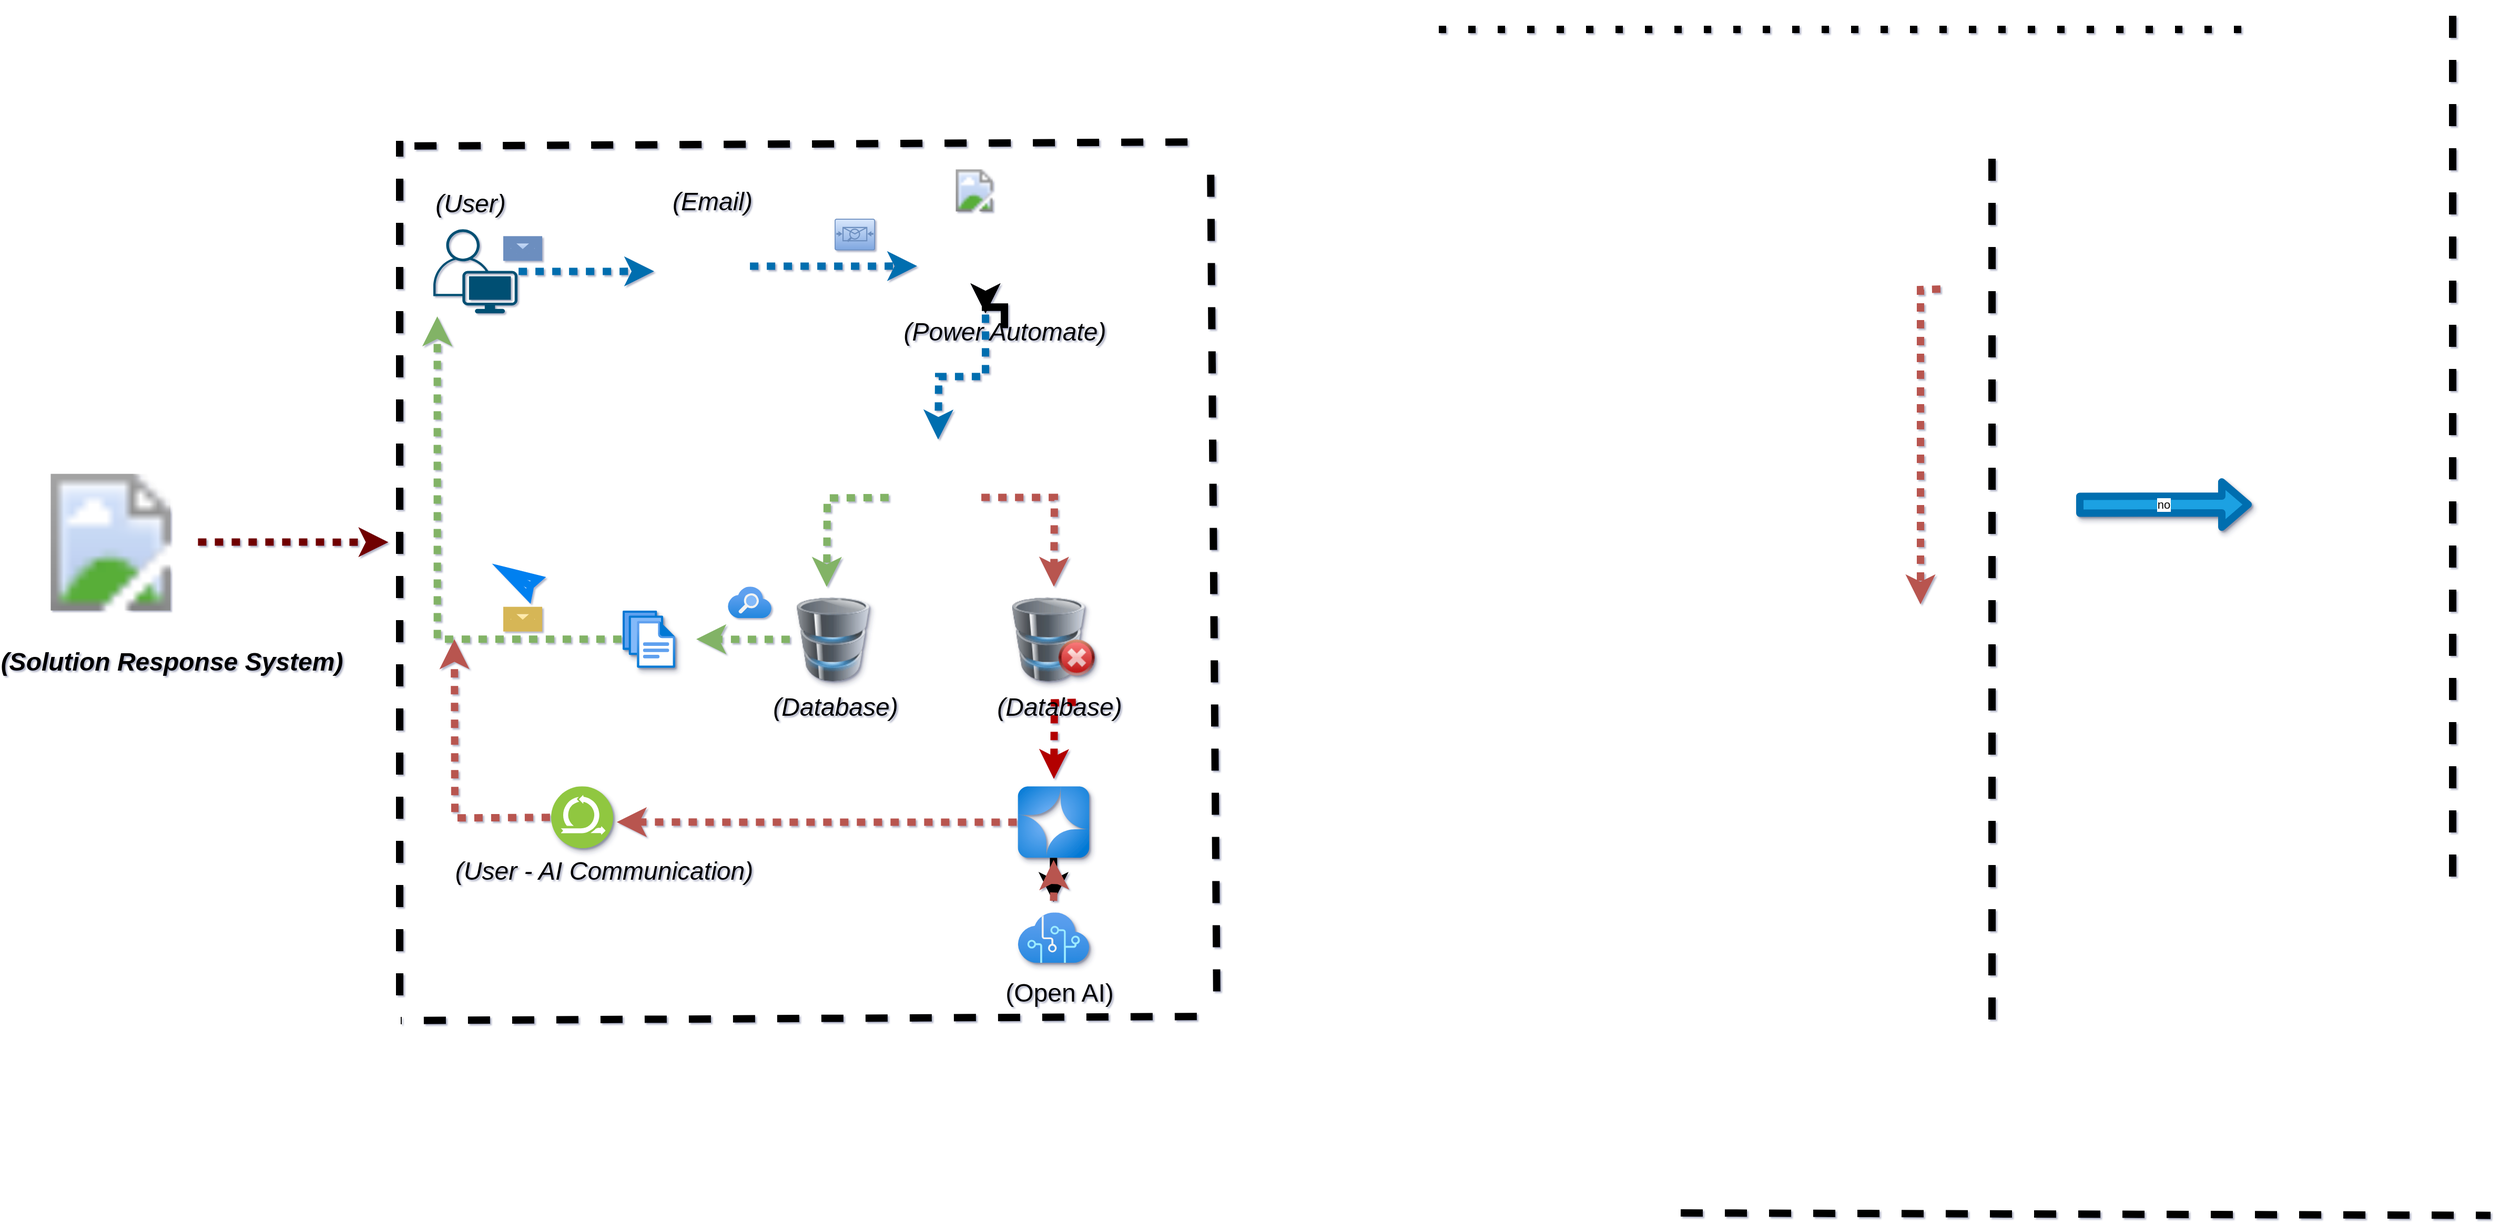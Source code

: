 <mxfile version="27.1.6">
  <diagram name="Page-1" id="L2PVltFi-RPV7Z0sjvkx">
    <mxGraphModel dx="8036" dy="2372" grid="0" gridSize="10" guides="1" tooltips="1" connect="1" arrows="0" fold="1" page="0" pageScale="1" pageWidth="827" pageHeight="1169" background="none" math="0" shadow="1">
      <root>
        <mxCell id="0" />
        <mxCell id="1" parent="0" />
        <mxCell id="AZV9hn9qBUokX4URhQvR-91" style="edgeStyle=orthogonalEdgeStyle;rounded=0;orthogonalLoop=1;jettySize=auto;html=1;fillColor=#a20025;strokeColor=#6F0000;flowAnimation=1;strokeWidth=7;" parent="1" source="AZV9hn9qBUokX4URhQvR-2" edge="1">
          <mxGeometry relative="1" as="geometry">
            <mxPoint x="-4461.714" y="-15.17" as="targetPoint" />
          </mxGeometry>
        </mxCell>
        <mxCell id="AZV9hn9qBUokX4URhQvR-2" value="" style="image;aspect=fixed;html=1;points=[];align=center;fontSize=12;image=img/lib/azure2/power_platform/PowerAutomate.svg;strokeWidth=7;" parent="1" vertex="1">
          <mxGeometry x="-4808" y="-80.17" width="164.19" height="130" as="geometry" />
        </mxCell>
        <mxCell id="AZV9hn9qBUokX4URhQvR-40" style="edgeStyle=orthogonalEdgeStyle;rounded=0;orthogonalLoop=1;jettySize=auto;html=1;fillColor=#1ba1e2;strokeColor=#006EAF;flowAnimation=1;strokeWidth=7;" parent="1" source="AZV9hn9qBUokX4URhQvR-15" edge="1">
          <mxGeometry relative="1" as="geometry">
            <mxPoint x="-4209" y="-272.82" as="targetPoint" />
          </mxGeometry>
        </mxCell>
        <mxCell id="AZV9hn9qBUokX4URhQvR-68" style="edgeStyle=orthogonalEdgeStyle;rounded=0;orthogonalLoop=1;jettySize=auto;html=1;fillColor=#f8cecc;gradientColor=#ea6b66;strokeColor=#b85450;flowAnimation=1;strokeWidth=7;" parent="1" edge="1">
          <mxGeometry relative="1" as="geometry">
            <mxPoint x="-3005" y="44.0" as="targetPoint" />
            <mxPoint x="-2985" y="-256.0" as="sourcePoint" />
          </mxGeometry>
        </mxCell>
        <mxCell id="AZV9hn9qBUokX4URhQvR-15" value="" style="points=[[0.35,0,0],[0.98,0.51,0],[1,0.71,0],[0.67,1,0],[0,0.795,0],[0,0.65,0]];verticalLabelPosition=bottom;sketch=0;html=1;verticalAlign=top;aspect=fixed;align=center;pointerEvents=1;shape=mxgraph.cisco19.user;fillColor=#005073;strokeColor=none;strokeWidth=7;" parent="1" vertex="1">
          <mxGeometry x="-4419" y="-312.82" width="80" height="80" as="geometry" />
        </mxCell>
        <mxCell id="AZV9hn9qBUokX4URhQvR-35" style="edgeStyle=orthogonalEdgeStyle;rounded=0;orthogonalLoop=1;jettySize=auto;html=1;fillColor=#1ba1e2;strokeColor=#006EAF;flowAnimation=1;strokeWidth=7;" parent="1" source="AZV9hn9qBUokX4URhQvR-18" edge="1">
          <mxGeometry relative="1" as="geometry">
            <mxPoint x="-3959" y="-277.82" as="targetPoint" />
          </mxGeometry>
        </mxCell>
        <mxCell id="AZV9hn9qBUokX4URhQvR-18" value="" style="shape=image;html=1;verticalAlign=top;verticalLabelPosition=bottom;labelBackgroundColor=#ffffff;imageAspect=0;aspect=fixed;image=https://cdn2.iconfinder.com/data/icons/capsocial-square-flat-3/500/Outlook-128.png;strokeWidth=7;" parent="1" vertex="1">
          <mxGeometry x="-4189" y="-312.82" width="70" height="70" as="geometry" />
        </mxCell>
        <mxCell id="AZV9hn9qBUokX4URhQvR-47" style="edgeStyle=orthogonalEdgeStyle;rounded=0;orthogonalLoop=1;jettySize=auto;html=1;fillColor=#1ba1e2;strokeColor=#006EAF;flowAnimation=1;strokeWidth=7;" parent="1" source="AZV9hn9qBUokX4URhQvR-34" edge="1">
          <mxGeometry relative="1" as="geometry">
            <mxPoint x="-3939" y="-112.82" as="targetPoint" />
          </mxGeometry>
        </mxCell>
        <mxCell id="AZV9hn9qBUokX4URhQvR-34" value="" style="shape=image;verticalLabelPosition=bottom;labelBackgroundColor=default;verticalAlign=top;aspect=fixed;imageAspect=0;image=https://cdn4.iconfinder.com/data/icons/emergency-service-6/496/Emergency-call-smartphone-operator-responder-512.png;strokeWidth=7;" parent="1" vertex="1">
          <mxGeometry x="-3939" y="-322.82" width="90" height="90" as="geometry" />
        </mxCell>
        <mxCell id="AZV9hn9qBUokX4URhQvR-36" value="" style="image;aspect=fixed;html=1;points=[];align=center;fontSize=12;image=img/lib/azure2/power_platform/PowerAutomate.svg;strokeWidth=7;" parent="1" vertex="1">
          <mxGeometry x="-3930" y="-369.82" width="50.52" height="40" as="geometry" />
        </mxCell>
        <mxCell id="AZV9hn9qBUokX4URhQvR-44" style="edgeStyle=orthogonalEdgeStyle;rounded=0;orthogonalLoop=1;jettySize=auto;html=1;fillColor=#f8cecc;strokeColor=#b85450;gradientColor=#ea6b66;flowAnimation=1;strokeWidth=7;" parent="1" source="AZV9hn9qBUokX4URhQvR-37" edge="1">
          <mxGeometry relative="1" as="geometry">
            <mxPoint x="-3829" y="27.18" as="targetPoint" />
          </mxGeometry>
        </mxCell>
        <mxCell id="AZV9hn9qBUokX4URhQvR-45" style="edgeStyle=orthogonalEdgeStyle;rounded=0;orthogonalLoop=1;jettySize=auto;html=1;fillColor=#d5e8d4;strokeColor=#82b366;gradientColor=#97d077;flowAnimation=1;strokeWidth=7;" parent="1" edge="1">
          <mxGeometry relative="1" as="geometry">
            <mxPoint x="-4045" y="27.32" as="targetPoint" />
            <mxPoint x="-3985" y="-57.66" as="sourcePoint" />
          </mxGeometry>
        </mxCell>
        <mxCell id="AZV9hn9qBUokX4URhQvR-37" value="" style="shape=image;html=1;verticalAlign=top;verticalLabelPosition=bottom;labelBackgroundColor=#ffffff;imageAspect=0;aspect=fixed;image=https://cdn1.iconfinder.com/data/icons/unicons-line-vol-3/24/file-search-alt-128.png;shadow=1;strokeWidth=7;" parent="1" vertex="1">
          <mxGeometry x="-3989" y="-102.82" width="90" height="90" as="geometry" />
        </mxCell>
        <mxCell id="AZV9hn9qBUokX4URhQvR-56" style="edgeStyle=orthogonalEdgeStyle;rounded=0;orthogonalLoop=1;jettySize=auto;html=1;fillColor=#e51400;strokeColor=#B20000;flowAnimation=1;strokeWidth=7;" parent="1" edge="1">
          <mxGeometry relative="1" as="geometry">
            <mxPoint x="-3829" y="210.18" as="targetPoint" />
            <mxPoint x="-3807" y="137.18" as="sourcePoint" />
          </mxGeometry>
        </mxCell>
        <mxCell id="AZV9hn9qBUokX4URhQvR-39" value="" style="image;html=1;image=img/lib/clip_art/computers/Database_Remove_128x128.png;shadow=1;strokeWidth=7;" parent="1" vertex="1">
          <mxGeometry x="-3869.26" y="37.18" width="80" height="80" as="geometry" />
        </mxCell>
        <mxCell id="AZV9hn9qBUokX4URhQvR-51" style="edgeStyle=orthogonalEdgeStyle;rounded=0;orthogonalLoop=1;jettySize=auto;html=1;fillColor=#d5e8d4;strokeColor=#82b366;gradientColor=#97d077;flowAnimation=1;strokeWidth=7;" parent="1" source="AZV9hn9qBUokX4URhQvR-41" edge="1">
          <mxGeometry relative="1" as="geometry">
            <mxPoint x="-4169" y="77.18" as="targetPoint" />
          </mxGeometry>
        </mxCell>
        <mxCell id="AZV9hn9qBUokX4URhQvR-41" value="" style="image;html=1;image=img/lib/clip_art/computers/Database_128x128.png;shadow=1;strokeWidth=7;" parent="1" vertex="1">
          <mxGeometry x="-4079" y="37.18" width="80" height="80" as="geometry" />
        </mxCell>
        <mxCell id="AZV9hn9qBUokX4URhQvR-42" value="" style="shape=image;html=1;verticalAlign=top;verticalLabelPosition=bottom;labelBackgroundColor=#ffffff;imageAspect=0;aspect=fixed;image=https://cdn3.iconfinder.com/data/icons/miscellaneous-80/60/check-128.png;shadow=1;strokeWidth=7;" parent="1" vertex="1">
          <mxGeometry x="-4019" y="77.18" width="30" height="30" as="geometry" />
        </mxCell>
        <mxCell id="AZV9hn9qBUokX4URhQvR-48" value="" style="sketch=0;points=[[0.015,0.015,0],[0.985,0.015,0],[0.985,0.985,0],[0.015,0.985,0],[0.25,0,0],[0.5,0,0],[0.75,0,0],[1,0.25,0],[1,0.5,0],[1,0.75,0],[0.75,1,0],[0.5,1,0],[0.25,1,0],[0,0.75,0],[0,0.5,0],[0,0.25,0]];verticalLabelPosition=bottom;html=1;verticalAlign=top;aspect=fixed;align=center;pointerEvents=1;shape=mxgraph.cisco19.rect;prIcon=email_security;fillColor=#dae8fc;strokeColor=#6c8ebf;gradientColor=#7ea6e0;strokeWidth=7;" parent="1" vertex="1">
          <mxGeometry x="-4037.4" y="-322.82" width="38.4" height="30" as="geometry" />
        </mxCell>
        <mxCell id="AZV9hn9qBUokX4URhQvR-49" value="" style="html=1;verticalLabelPosition=bottom;align=center;labelBackgroundColor=#ffffff;verticalAlign=top;strokeWidth=7;strokeColor=#6c8ebf;shadow=0;dashed=0;shape=mxgraph.ios7.icons.mail;gradientColor=#7ea6e0;fillStyle=solid;fillColor=#dae8fc;" parent="1" vertex="1">
          <mxGeometry x="-4349" y="-302.82" width="30" height="16.5" as="geometry" />
        </mxCell>
        <mxCell id="AZV9hn9qBUokX4URhQvR-50" value="" style="image;aspect=fixed;html=1;points=[];align=center;fontSize=12;image=img/lib/azure2/general/Files.svg;shadow=1;strokeWidth=7;" parent="1" vertex="1">
          <mxGeometry x="-4239" y="49.83" width="50" height="54.69" as="geometry" />
        </mxCell>
        <mxCell id="AZV9hn9qBUokX4URhQvR-53" value="" style="html=1;verticalLabelPosition=bottom;align=center;labelBackgroundColor=#ffffff;verticalAlign=top;strokeWidth=7;strokeColor=#0080F0;shadow=0;dashed=0;shape=mxgraph.ios7.icons.pointer;rotation=-105;" parent="1" vertex="1">
          <mxGeometry x="-4349" y="7.18" width="30" height="30" as="geometry" />
        </mxCell>
        <mxCell id="AZV9hn9qBUokX4URhQvR-61" value="" style="edgeStyle=orthogonalEdgeStyle;rounded=0;orthogonalLoop=1;jettySize=auto;html=1;strokeWidth=7;" parent="1" source="AZV9hn9qBUokX4URhQvR-55" edge="1">
          <mxGeometry relative="1" as="geometry">
            <mxPoint x="-3829.26" y="327.18" as="targetPoint" />
          </mxGeometry>
        </mxCell>
        <mxCell id="AZV9hn9qBUokX4URhQvR-64" style="edgeStyle=orthogonalEdgeStyle;rounded=0;orthogonalLoop=1;jettySize=auto;html=1;fillColor=#f8cecc;gradientColor=#ea6b66;strokeColor=#b85450;flowAnimation=1;strokeWidth=7;" parent="1" edge="1">
          <mxGeometry relative="1" as="geometry">
            <mxPoint x="-4399" y="77.18" as="targetPoint" />
            <mxPoint x="-4307.0" y="246.651" as="sourcePoint" />
          </mxGeometry>
        </mxCell>
        <mxCell id="AZV9hn9qBUokX4URhQvR-97" style="edgeStyle=orthogonalEdgeStyle;rounded=0;orthogonalLoop=1;jettySize=auto;html=1;fillColor=#f8cecc;gradientColor=#ea6b66;strokeColor=#b85450;flowAnimation=1;strokeWidth=7;" parent="1" source="AZV9hn9qBUokX4URhQvR-55" edge="1">
          <mxGeometry relative="1" as="geometry">
            <mxPoint x="-4244.571" y="251.18" as="targetPoint" />
          </mxGeometry>
        </mxCell>
        <mxCell id="AZV9hn9qBUokX4URhQvR-55" value="" style="image;aspect=fixed;html=1;points=[];align=center;fontSize=12;image=img/lib/azure2/ai_machine_learning/Azure_OpenAI.svg;shadow=1;strokeWidth=7;" parent="1" vertex="1">
          <mxGeometry x="-3863.26" y="217.18" width="68" height="68" as="geometry" />
        </mxCell>
        <mxCell id="AZV9hn9qBUokX4URhQvR-60" style="edgeStyle=orthogonalEdgeStyle;rounded=0;orthogonalLoop=1;jettySize=auto;html=1;fillColor=#f8cecc;gradientColor=#ea6b66;strokeColor=#b85450;flowAnimation=1;strokeWidth=7;" parent="1" edge="1">
          <mxGeometry relative="1" as="geometry">
            <mxPoint x="-3829.26" y="287.18" as="targetPoint" />
            <mxPoint x="-3829.3" y="327.18" as="sourcePoint" />
          </mxGeometry>
        </mxCell>
        <mxCell id="AZV9hn9qBUokX4URhQvR-59" value="" style="html=1;verticalLabelPosition=bottom;align=center;labelBackgroundColor=#ffffff;verticalAlign=top;strokeWidth=7;strokeColor=#d6b656;shadow=0;dashed=0;shape=mxgraph.ios7.icons.mail;fillColor=#fff2cc;gradientColor=#ffd966;" parent="1" vertex="1">
          <mxGeometry x="-4349" y="49.83" width="30" height="16.5" as="geometry" />
        </mxCell>
        <mxCell id="AZV9hn9qBUokX4URhQvR-62" value="" style="image;aspect=fixed;html=1;points=[];align=center;fontSize=12;image=img/lib/azure2/ai_machine_learning/Cognitive_Services.svg;imageBackground=none;shadow=1;strokeWidth=7;" parent="1" vertex="1">
          <mxGeometry x="-3863.26" y="337.18" width="68" height="48" as="geometry" />
        </mxCell>
        <mxCell id="AZV9hn9qBUokX4URhQvR-66" style="edgeStyle=orthogonalEdgeStyle;rounded=0;orthogonalLoop=1;jettySize=auto;html=1;entryX=0.047;entryY=1.035;entryDx=0;entryDy=0;entryPerimeter=0;fillColor=#d5e8d4;gradientColor=#97d077;strokeColor=#82b366;flowAnimation=1;strokeWidth=7;" parent="1" source="AZV9hn9qBUokX4URhQvR-50" target="AZV9hn9qBUokX4URhQvR-15" edge="1">
          <mxGeometry relative="1" as="geometry" />
        </mxCell>
        <mxCell id="AZV9hn9qBUokX4URhQvR-67" value="" style="image;aspect=fixed;html=1;points=[];align=center;fontSize=12;image=img/lib/azure2/app_services/Search_Services.svg;strokeWidth=7;" parent="1" vertex="1">
          <mxGeometry x="-4139" y="27.18" width="41.53" height="30" as="geometry" />
        </mxCell>
        <mxCell id="AZV9hn9qBUokX4URhQvR-70" value="" style="endArrow=none;dashed=1;html=1;rounded=0;strokeWidth=7;" parent="1" edge="1">
          <mxGeometry width="50" height="50" relative="1" as="geometry">
            <mxPoint x="-2499" y="303.0" as="sourcePoint" />
            <mxPoint x="-2499" y="-527" as="targetPoint" />
          </mxGeometry>
        </mxCell>
        <mxCell id="AZV9hn9qBUokX4URhQvR-71" value="" style="endArrow=none;dashed=1;html=1;rounded=0;strokeWidth=7;" parent="1" edge="1">
          <mxGeometry width="50" height="50" relative="1" as="geometry">
            <mxPoint x="-3233" y="623" as="sourcePoint" />
            <mxPoint x="-2463" y="625.353" as="targetPoint" />
          </mxGeometry>
        </mxCell>
        <mxCell id="AZV9hn9qBUokX4URhQvR-72" value="" style="endArrow=none;dashed=1;html=1;rounded=0;strokeWidth=7;" parent="1" edge="1">
          <mxGeometry width="50" height="50" relative="1" as="geometry">
            <mxPoint x="-2937" y="439.0" as="sourcePoint" />
            <mxPoint x="-2937" y="-391" as="targetPoint" />
          </mxGeometry>
        </mxCell>
        <mxCell id="AZV9hn9qBUokX4URhQvR-73" value="" style="endArrow=none;dashed=1;html=1;dashPattern=1 3;strokeWidth=7;rounded=0;" parent="1" edge="1">
          <mxGeometry width="50" height="50" relative="1" as="geometry">
            <mxPoint x="-3463" y="-503" as="sourcePoint" />
            <mxPoint x="-2693" y="-503" as="targetPoint" />
          </mxGeometry>
        </mxCell>
        <mxCell id="AZV9hn9qBUokX4URhQvR-76" value="&lt;i style=&quot;font-weight: normal;&quot;&gt;(User)&lt;/i&gt;" style="text;strokeColor=none;fillColor=none;html=1;fontSize=24;fontStyle=1;verticalAlign=middle;align=center;strokeWidth=7;" parent="1" vertex="1">
          <mxGeometry x="-4425" y="-345.82" width="81" height="18.5" as="geometry" />
        </mxCell>
        <mxCell id="AZV9hn9qBUokX4URhQvR-78" value="&lt;i style=&quot;font-weight: normal;&quot;&gt;(Email)&lt;/i&gt;" style="text;strokeColor=none;fillColor=none;html=1;fontSize=24;fontStyle=1;verticalAlign=middle;align=center;strokeWidth=7;" parent="1" vertex="1">
          <mxGeometry x="-4189" y="-345.82" width="69" height="13" as="geometry" />
        </mxCell>
        <mxCell id="AZV9hn9qBUokX4URhQvR-79" value="&lt;i&gt;&lt;font face=&quot;Helvetica&quot;&gt;(Solution Response System)&lt;/font&gt;&lt;/i&gt;" style="text;strokeColor=none;fillColor=none;html=1;fontSize=24;fontStyle=1;verticalAlign=middle;align=center;strokeWidth=7;" parent="1" vertex="1">
          <mxGeometry x="-4704" y="88.18" width="71" height="21" as="geometry" />
        </mxCell>
        <mxCell id="AZV9hn9qBUokX4URhQvR-104" value="" style="edgeStyle=orthogonalEdgeStyle;rounded=0;orthogonalLoop=1;jettySize=auto;html=1;strokeWidth=7;" parent="1" source="AZV9hn9qBUokX4URhQvR-80" target="AZV9hn9qBUokX4URhQvR-34" edge="1">
          <mxGeometry relative="1" as="geometry" />
        </mxCell>
        <mxCell id="AZV9hn9qBUokX4URhQvR-107" value="" style="edgeStyle=orthogonalEdgeStyle;rounded=0;orthogonalLoop=1;jettySize=auto;html=1;strokeWidth=7;" parent="1" source="AZV9hn9qBUokX4URhQvR-80" target="AZV9hn9qBUokX4URhQvR-34" edge="1">
          <mxGeometry relative="1" as="geometry" />
        </mxCell>
        <mxCell id="AZV9hn9qBUokX4URhQvR-80" value="&lt;i style=&quot;font-weight: normal;&quot;&gt;(Power Automate)&lt;/i&gt;" style="text;strokeColor=none;fillColor=none;html=1;fontSize=24;fontStyle=1;verticalAlign=middle;align=center;rotation=0;strokeWidth=7;" parent="1" vertex="1">
          <mxGeometry x="-3896" y="-218.82" width="40" height="7" as="geometry" />
        </mxCell>
        <mxCell id="AZV9hn9qBUokX4URhQvR-83" value="&lt;i style=&quot;font-weight: normal;&quot;&gt;(Database)&lt;/i&gt;" style="text;strokeColor=none;fillColor=none;html=1;fontSize=24;fontStyle=1;verticalAlign=middle;align=center;strokeWidth=7;" parent="1" vertex="1">
          <mxGeometry x="-4079" y="129.18" width="84" height="26" as="geometry" />
        </mxCell>
        <mxCell id="AZV9hn9qBUokX4URhQvR-85" value="&lt;i style=&quot;font-weight: normal;&quot;&gt;(Database)&lt;/i&gt;" style="text;strokeColor=none;fillColor=none;html=1;fontSize=24;fontStyle=1;verticalAlign=middle;align=center;strokeWidth=7;" parent="1" vertex="1">
          <mxGeometry x="-3866" y="129.18" width="84" height="26" as="geometry" />
        </mxCell>
        <mxCell id="AZV9hn9qBUokX4URhQvR-89" value="&lt;span style=&quot;font-weight: normal;&quot;&gt;(Open AI)&lt;/span&gt;" style="text;strokeColor=none;fillColor=none;html=1;fontSize=24;fontStyle=1;verticalAlign=middle;align=center;strokeWidth=7;" parent="1" vertex="1">
          <mxGeometry x="-3851" y="408.18" width="54" height="11" as="geometry" />
        </mxCell>
        <mxCell id="AZV9hn9qBUokX4URhQvR-95" value="&lt;i style=&quot;font-weight: normal;&quot;&gt;(User - AI Communication)&lt;/i&gt;" style="text;strokeColor=none;fillColor=none;html=1;fontSize=24;fontStyle=1;verticalAlign=middle;align=center;strokeWidth=7;" parent="1" vertex="1">
          <mxGeometry x="-4307" y="278.18" width="100" height="40" as="geometry" />
        </mxCell>
        <mxCell id="AZV9hn9qBUokX4URhQvR-92" value="" style="image;aspect=fixed;perimeter=ellipsePerimeter;html=1;align=center;shadow=1;dashed=0;fontColor=#4277BB;labelBackgroundColor=default;fontSize=12;spacingTop=3;image=img/lib/ibm/blockchain/communication.svg;strokeWidth=7;" parent="1" vertex="1">
          <mxGeometry x="-4307" y="217.18" width="59" height="59" as="geometry" />
        </mxCell>
        <mxCell id="AZV9hn9qBUokX4URhQvR-121" value="" style="endArrow=none;dashed=1;html=1;rounded=0;flowAnimation=1;strokeWidth=7;" parent="1" edge="1">
          <mxGeometry width="50" height="50" relative="1" as="geometry">
            <mxPoint x="-4451" y="433" as="sourcePoint" />
            <mxPoint x="-4451" y="-397" as="targetPoint" />
          </mxGeometry>
        </mxCell>
        <mxCell id="AZV9hn9qBUokX4URhQvR-122" value="" style="endArrow=none;dashed=1;html=1;rounded=0;flowAnimation=1;strokeWidth=7;" parent="1" edge="1">
          <mxGeometry width="50" height="50" relative="1" as="geometry">
            <mxPoint x="-3676" y="436" as="sourcePoint" />
            <mxPoint x="-4450" y="440" as="targetPoint" />
          </mxGeometry>
        </mxCell>
        <mxCell id="AZV9hn9qBUokX4URhQvR-123" value="" style="endArrow=none;dashed=1;html=1;rounded=0;flowAnimation=1;strokeWidth=7;" parent="1" edge="1">
          <mxGeometry width="50" height="50" relative="1" as="geometry">
            <mxPoint x="-3680" y="-381.82" as="sourcePoint" />
            <mxPoint x="-3674" y="426.18" as="targetPoint" />
          </mxGeometry>
        </mxCell>
        <mxCell id="AZV9hn9qBUokX4URhQvR-124" value="" style="endArrow=none;dashed=1;html=1;strokeWidth=7;rounded=0;flowAnimation=1;" parent="1" edge="1">
          <mxGeometry width="50" height="50" relative="1" as="geometry">
            <mxPoint x="-4454" y="-392" as="sourcePoint" />
            <mxPoint x="-3684" y="-396" as="targetPoint" />
          </mxGeometry>
        </mxCell>
        <mxCell id="AZV9hn9qBUokX4URhQvR-129" value="no" style="shape=flexArrow;endArrow=classic;html=1;rounded=1;fillColor=#1ba1e2;strokeColor=#006EAF;shadow=1;flowAnimation=0;strokeWidth=7;" parent="1" edge="1">
          <mxGeometry width="50" height="50" relative="1" as="geometry">
            <mxPoint x="-2857.0" y="-50.76" as="sourcePoint" />
            <mxPoint x="-2690" y="-51" as="targetPoint" />
          </mxGeometry>
        </mxCell>
      </root>
    </mxGraphModel>
  </diagram>
</mxfile>
